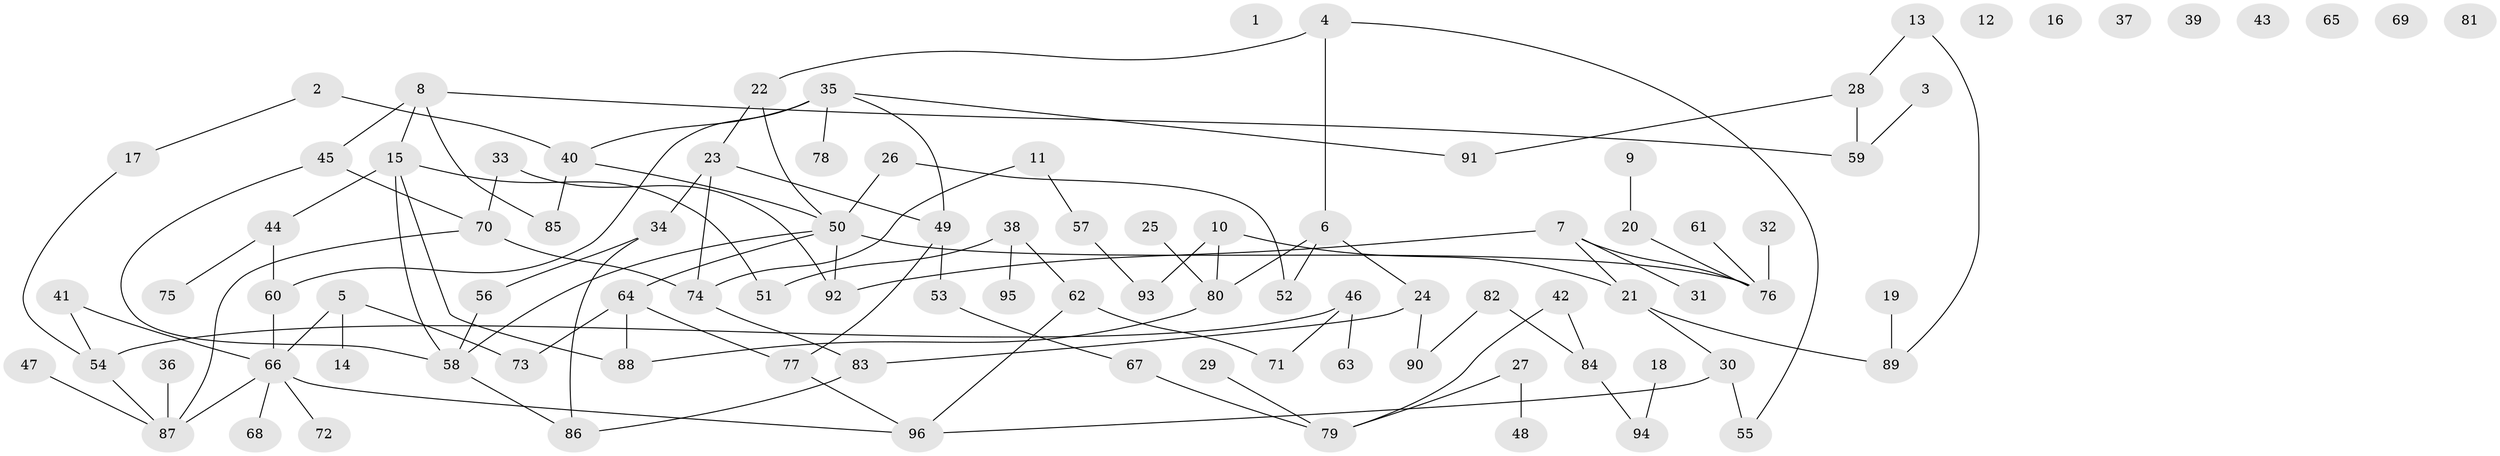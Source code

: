 // coarse degree distribution, {0: 0.15789473684210525, 4: 0.15789473684210525, 2: 0.14035087719298245, 5: 0.08771929824561403, 7: 0.05263157894736842, 8: 0.017543859649122806, 1: 0.22807017543859648, 3: 0.15789473684210525}
// Generated by graph-tools (version 1.1) at 2025/16/03/04/25 18:16:26]
// undirected, 96 vertices, 115 edges
graph export_dot {
graph [start="1"]
  node [color=gray90,style=filled];
  1;
  2;
  3;
  4;
  5;
  6;
  7;
  8;
  9;
  10;
  11;
  12;
  13;
  14;
  15;
  16;
  17;
  18;
  19;
  20;
  21;
  22;
  23;
  24;
  25;
  26;
  27;
  28;
  29;
  30;
  31;
  32;
  33;
  34;
  35;
  36;
  37;
  38;
  39;
  40;
  41;
  42;
  43;
  44;
  45;
  46;
  47;
  48;
  49;
  50;
  51;
  52;
  53;
  54;
  55;
  56;
  57;
  58;
  59;
  60;
  61;
  62;
  63;
  64;
  65;
  66;
  67;
  68;
  69;
  70;
  71;
  72;
  73;
  74;
  75;
  76;
  77;
  78;
  79;
  80;
  81;
  82;
  83;
  84;
  85;
  86;
  87;
  88;
  89;
  90;
  91;
  92;
  93;
  94;
  95;
  96;
  2 -- 17;
  2 -- 40;
  3 -- 59;
  4 -- 6;
  4 -- 22;
  4 -- 55;
  5 -- 14;
  5 -- 66;
  5 -- 73;
  6 -- 24;
  6 -- 52;
  6 -- 80;
  7 -- 21;
  7 -- 31;
  7 -- 76;
  7 -- 92;
  8 -- 15;
  8 -- 45;
  8 -- 59;
  8 -- 85;
  9 -- 20;
  10 -- 21;
  10 -- 80;
  10 -- 93;
  11 -- 57;
  11 -- 74;
  13 -- 28;
  13 -- 89;
  15 -- 44;
  15 -- 51;
  15 -- 58;
  15 -- 88;
  17 -- 54;
  18 -- 94;
  19 -- 89;
  20 -- 76;
  21 -- 30;
  21 -- 89;
  22 -- 23;
  22 -- 50;
  23 -- 34;
  23 -- 49;
  23 -- 74;
  24 -- 83;
  24 -- 90;
  25 -- 80;
  26 -- 50;
  26 -- 52;
  27 -- 48;
  27 -- 79;
  28 -- 59;
  28 -- 91;
  29 -- 79;
  30 -- 55;
  30 -- 96;
  32 -- 76;
  33 -- 70;
  33 -- 92;
  34 -- 56;
  34 -- 86;
  35 -- 40;
  35 -- 49;
  35 -- 60;
  35 -- 78;
  35 -- 91;
  36 -- 87;
  38 -- 51;
  38 -- 62;
  38 -- 95;
  40 -- 50;
  40 -- 85;
  41 -- 54;
  41 -- 66;
  42 -- 79;
  42 -- 84;
  44 -- 60;
  44 -- 75;
  45 -- 58;
  45 -- 70;
  46 -- 54;
  46 -- 63;
  46 -- 71;
  47 -- 87;
  49 -- 53;
  49 -- 77;
  50 -- 58;
  50 -- 64;
  50 -- 76;
  50 -- 92;
  53 -- 67;
  54 -- 87;
  56 -- 58;
  57 -- 93;
  58 -- 86;
  60 -- 66;
  61 -- 76;
  62 -- 71;
  62 -- 96;
  64 -- 73;
  64 -- 77;
  64 -- 88;
  66 -- 68;
  66 -- 72;
  66 -- 87;
  66 -- 96;
  67 -- 79;
  70 -- 74;
  70 -- 87;
  74 -- 83;
  77 -- 96;
  80 -- 88;
  82 -- 84;
  82 -- 90;
  83 -- 86;
  84 -- 94;
}
